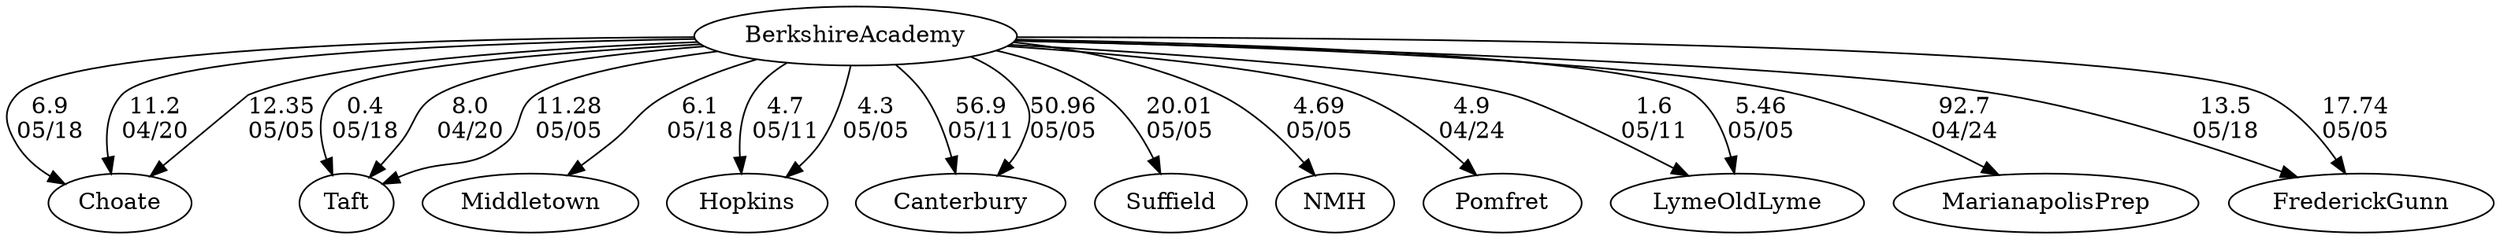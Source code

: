digraph boys1foursBerkshireAcademy {Choate [URL="boys1foursBerkshireAcademyChoate.html"];BerkshireAcademy [URL="boys1foursBerkshireAcademyBerkshireAcademy.html"];Taft [URL="boys1foursBerkshireAcademyTaft.html"];Middletown [URL="boys1foursBerkshireAcademyMiddletown.html"];Hopkins [URL="boys1foursBerkshireAcademyHopkins.html"];Canterbury [URL="boys1foursBerkshireAcademyCanterbury.html"];Suffield [URL="boys1foursBerkshireAcademySuffield.html"];NMH [URL="boys1foursBerkshireAcademyNMH.html"];Pomfret [URL="boys1foursBerkshireAcademyPomfret.html"];LymeOldLyme [URL="boys1foursBerkshireAcademyLymeOldLyme.html"];MarianapolisPrep [URL="boys1foursBerkshireAcademyMarianapolisPrep.html"];FrederickGunn [URL="boys1foursBerkshireAcademyFrederickGunn.html"];BerkshireAcademy -> Taft[label="0.4
05/18", weight="100", tooltip="NEIRA Boys & Girls Fours,Frederick Gunn vs Greenwich Academy, Choate, Miss Porter's, Taft, Berkshire, Middletown			
Distance: 1500m Conditions: Stiff crosswind in the first 500m, settling into a light tailwind for the last 1k. Mostly consistent wind with some gusts toward the end of day. Comments: Due to hotseating, order of races ran: B3, G2, G4, B2, B1, G1, B4, G3, GN. Choate G1 was a scratch.
None", URL="https://www.row2k.com/results/resultspage.cfm?UID=5D035A34420AED23599F466189189D99&cat=5", random="random"]; 
BerkshireAcademy -> Middletown[label="6.1
05/18", weight="94", tooltip="NEIRA Boys & Girls Fours,Frederick Gunn vs Greenwich Academy, Choate, Miss Porter's, Taft, Berkshire, Middletown			
Distance: 1500m Conditions: Stiff crosswind in the first 500m, settling into a light tailwind for the last 1k. Mostly consistent wind with some gusts toward the end of day. Comments: Due to hotseating, order of races ran: B3, G2, G4, B2, B1, G1, B4, G3, GN. Choate G1 was a scratch.
None", URL="https://www.row2k.com/results/resultspage.cfm?UID=5D035A34420AED23599F466189189D99&cat=5", random="random"]; 
BerkshireAcademy -> Choate[label="6.9
05/18", weight="94", tooltip="NEIRA Boys & Girls Fours,Frederick Gunn vs Greenwich Academy, Choate, Miss Porter's, Taft, Berkshire, Middletown			
Distance: 1500m Conditions: Stiff crosswind in the first 500m, settling into a light tailwind for the last 1k. Mostly consistent wind with some gusts toward the end of day. Comments: Due to hotseating, order of races ran: B3, G2, G4, B2, B1, G1, B4, G3, GN. Choate G1 was a scratch.
None", URL="https://www.row2k.com/results/resultspage.cfm?UID=5D035A34420AED23599F466189189D99&cat=5", random="random"]; 
BerkshireAcademy -> FrederickGunn[label="13.5
05/18", weight="87", tooltip="NEIRA Boys & Girls Fours,Frederick Gunn vs Greenwich Academy, Choate, Miss Porter's, Taft, Berkshire, Middletown			
Distance: 1500m Conditions: Stiff crosswind in the first 500m, settling into a light tailwind for the last 1k. Mostly consistent wind with some gusts toward the end of day. Comments: Due to hotseating, order of races ran: B3, G2, G4, B2, B1, G1, B4, G3, GN. Choate G1 was a scratch.
None", URL="https://www.row2k.com/results/resultspage.cfm?UID=5D035A34420AED23599F466189189D99&cat=5", random="random"]; 
BerkshireAcademy -> LymeOldLyme[label="1.6
05/11", weight="99", tooltip="NEIRA Boys & Girls Fours,Berkshire vs. Canterbury, Greenwich Academy, Hopkins, Lyme/Old Lyme			
Distance: 1500 M Conditions: Overcast, 60 deg., calm for first 500, then very light (5 mph) and variable tail wind for latter 1000 M. Flat water throughout. Comments: Order of racing: G1, G2, B2, B1, G3, B4, B3, G4/nov. Berkshire doubled a rower from G2 to G4 (all-novice boat); Hopkins and Lyme doubled rowers from G3 to G4. B1: Berkshire and LOL encroached on Hopkins' lane approaching the finish, but Hopkins was judged to be too far back to have been impeded. G4: Lyme and Hopkins clashed oars briefly 300 meters from the finish, then separated. Lyme stopped a couple of strokes short of the line. Thanks to visiting teams for traveling, and to the coxswains for their generally excellent work.
None", URL="https://www.row2k.com/results/resultspage.cfm?UID=008A7D94A9DF93181CD94ED3239F2603&cat=5", random="random"]; 
BerkshireAcademy -> Hopkins[label="4.7
05/11", weight="96", tooltip="NEIRA Boys & Girls Fours,Berkshire vs. Canterbury, Greenwich Academy, Hopkins, Lyme/Old Lyme			
Distance: 1500 M Conditions: Overcast, 60 deg., calm for first 500, then very light (5 mph) and variable tail wind for latter 1000 M. Flat water throughout. Comments: Order of racing: G1, G2, B2, B1, G3, B4, B3, G4/nov. Berkshire doubled a rower from G2 to G4 (all-novice boat); Hopkins and Lyme doubled rowers from G3 to G4. B1: Berkshire and LOL encroached on Hopkins' lane approaching the finish, but Hopkins was judged to be too far back to have been impeded. G4: Lyme and Hopkins clashed oars briefly 300 meters from the finish, then separated. Lyme stopped a couple of strokes short of the line. Thanks to visiting teams for traveling, and to the coxswains for their generally excellent work.
None", URL="https://www.row2k.com/results/resultspage.cfm?UID=008A7D94A9DF93181CD94ED3239F2603&cat=5", random="random"]; 
BerkshireAcademy -> Canterbury[label="56.9
05/11", weight="44", tooltip="NEIRA Boys & Girls Fours,Berkshire vs. Canterbury, Greenwich Academy, Hopkins, Lyme/Old Lyme			
Distance: 1500 M Conditions: Overcast, 60 deg., calm for first 500, then very light (5 mph) and variable tail wind for latter 1000 M. Flat water throughout. Comments: Order of racing: G1, G2, B2, B1, G3, B4, B3, G4/nov. Berkshire doubled a rower from G2 to G4 (all-novice boat); Hopkins and Lyme doubled rowers from G3 to G4. B1: Berkshire and LOL encroached on Hopkins' lane approaching the finish, but Hopkins was judged to be too far back to have been impeded. G4: Lyme and Hopkins clashed oars briefly 300 meters from the finish, then separated. Lyme stopped a couple of strokes short of the line. Thanks to visiting teams for traveling, and to the coxswains for their generally excellent work.
None", URL="https://www.row2k.com/results/resultspage.cfm?UID=008A7D94A9DF93181CD94ED3239F2603&cat=5", random="random"]; 
BerkshireAcademy -> Taft[label="8.0
04/20", weight="92", tooltip="NEIRA Boys & Girls Fours,Berkshire v. Taft & Choate			
Distance: 1500 M Conditions: Flat water; light, variable headwind in first 1000 meters, then calm. Comments: B3: Taft left their lane, interfered with Berkshire, then corrected, but then crossed Choate's lane in the last 250 M. Did not change placement, but Berkshire's margin over Choate might have been larger without the interference.
Thanks to Taft and Choate for some great racing in ideal conditions.
None", URL="https://www.row2k.com/results/resultspage.cfm?UID=CADB8564A7D0BE142DB6C47B0EED613F&cat=5", random="random"]; 
BerkshireAcademy -> Choate[label="11.2
04/20", weight="89", tooltip="NEIRA Boys & Girls Fours,Berkshire v. Taft & Choate			
Distance: 1500 M Conditions: Flat water; light, variable headwind in first 1000 meters, then calm. Comments: B3: Taft left their lane, interfered with Berkshire, then corrected, but then crossed Choate's lane in the last 250 M. Did not change placement, but Berkshire's margin over Choate might have been larger without the interference.
Thanks to Taft and Choate for some great racing in ideal conditions.
None", URL="https://www.row2k.com/results/resultspage.cfm?UID=CADB8564A7D0BE142DB6C47B0EED613F&cat=5", random="random"]; 
BerkshireAcademy -> Pomfret[label="4.9
04/24", weight="96", tooltip="NEIRA Boys Fours,Pomfret v. Berkshire, Marianapolis			
Distance: 1500M Conditions: Swirling, gusty winds - 12 to 15MPH, with stronger gusts. Slight tail at the start for first 300 meters, switching to a crossing through 800M mark, then crossing headwind, some strong crossing gusts. Despite the wind, not much chop on the water. Comments: Order of Races, B4, B3, B2, B1 with girls' races in between.
None", URL="https://www.row2k.com/results/resultspage.cfm?UID=F948FF189D877062CEBEAD4C9A9EE5CF&cat=1", random="random"]; 
BerkshireAcademy -> MarianapolisPrep[label="92.7
04/24", weight="8", tooltip="NEIRA Boys Fours,Pomfret v. Berkshire, Marianapolis			
Distance: 1500M Conditions: Swirling, gusty winds - 12 to 15MPH, with stronger gusts. Slight tail at the start for first 300 meters, switching to a crossing through 800M mark, then crossing headwind, some strong crossing gusts. Despite the wind, not much chop on the water. Comments: Order of Races, B4, B3, B2, B1 with girls' races in between.
None", URL="https://www.row2k.com/results/resultspage.cfm?UID=F948FF189D877062CEBEAD4C9A9EE5CF&cat=1", random="random"]; 
BerkshireAcademy -> Hopkins[label="4.3
05/05", weight="96", tooltip="Founder's Day Regatta			
Conditions: Some cross wind in the first 500m shifting into a light tail wind in the last 1k. Teams with multiple boats in a single event only progressed the faster boat even if both finished top 3.", URL="https://www.row2k.com/results/resultspage.cfm?UID=7AC6352FAB62A8BCE52618B8C7A7971D&cat=6", random="random"]; 
BerkshireAcademy -> NMH[label="4.69
05/05", weight="96", tooltip="Founder's Day Regatta			
Conditions: Some cross wind in the first 500m shifting into a light tail wind in the last 1k. Teams with multiple boats in a single event only progressed the faster boat even if both finished top 3.", URL="https://www.row2k.com/results/resultspage.cfm?UID=7AC6352FAB62A8BCE52618B8C7A7971D&cat=6", random="random"]; 
BerkshireAcademy -> LymeOldLyme[label="5.46
05/05", weight="95", tooltip="Founder's Day Regatta			
Conditions: Some cross wind in the first 500m shifting into a light tail wind in the last 1k. Teams with multiple boats in a single event only progressed the faster boat even if both finished top 3.", URL="https://www.row2k.com/results/resultspage.cfm?UID=7AC6352FAB62A8BCE52618B8C7A7971D&cat=6", random="random"]; 
BerkshireAcademy -> FrederickGunn[label="17.74
05/05", weight="83", tooltip="Founder's Day Regatta			
Conditions: Some cross wind in the first 500m shifting into a light tail wind in the last 1k. Teams with multiple boats in a single event only progressed the faster boat even if both finished top 3.", URL="https://www.row2k.com/results/resultspage.cfm?UID=7AC6352FAB62A8BCE52618B8C7A7971D&cat=6", random="random"]; 
BerkshireAcademy -> Taft[label="11.28
05/05", weight="89", tooltip="Founder's Day Regatta			
Conditions: Some cross wind in the first 500m shifting into a light tail wind in the last 1k. Teams with multiple boats in a single event only progressed the faster boat even if both finished top 3.", URL="https://www.row2k.com/results/resultspage.cfm?UID=7AC6352FAB62A8BCE52618B8C7A7971D&cat=6", random="random"]; 
BerkshireAcademy -> Choate[label="12.35
05/05", weight="88", tooltip="Founder's Day Regatta			
Conditions: Some cross wind in the first 500m shifting into a light tail wind in the last 1k. Teams with multiple boats in a single event only progressed the faster boat even if both finished top 3.", URL="https://www.row2k.com/results/resultspage.cfm?UID=7AC6352FAB62A8BCE52618B8C7A7971D&cat=6", random="random"]; 
BerkshireAcademy -> Canterbury[label="50.96
05/05", weight="50", tooltip="Founder's Day Regatta			
Conditions: Some cross wind in the first 500m shifting into a light tail wind in the last 1k. Teams with multiple boats in a single event only progressed the faster boat even if both finished top 3.", URL="https://www.row2k.com/results/resultspage.cfm?UID=7AC6352FAB62A8BCE52618B8C7A7971D&cat=6", random="random"]; 
BerkshireAcademy -> Suffield[label="20.01
05/05", weight="80", tooltip="Founder's Day Regatta			
Conditions: Some cross wind in the first 500m shifting into a light tail wind in the last 1k. Teams with multiple boats in a single event only progressed the faster boat even if both finished top 3.", URL="https://www.row2k.com/results/resultspage.cfm?UID=7AC6352FAB62A8BCE52618B8C7A7971D&cat=6", random="random"]}